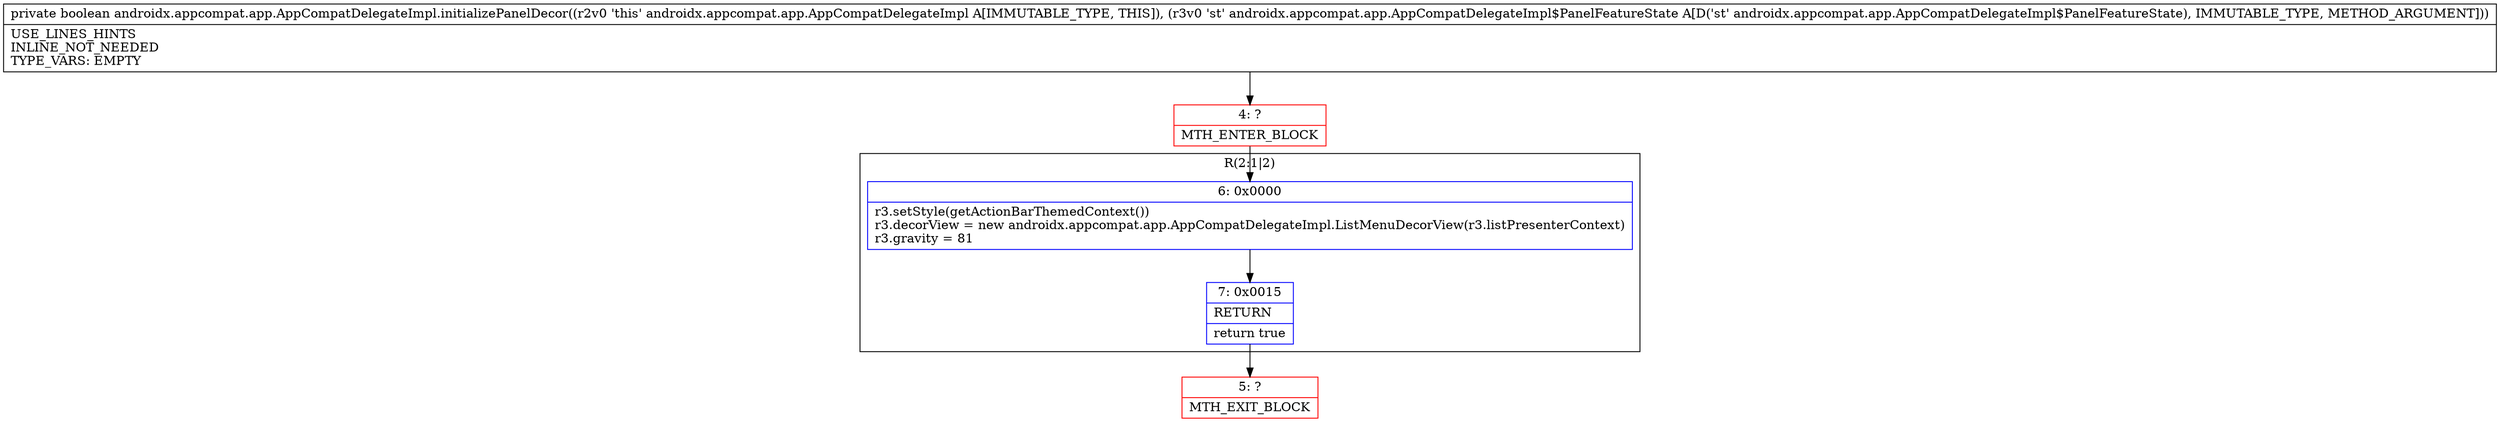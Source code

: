 digraph "CFG forandroidx.appcompat.app.AppCompatDelegateImpl.initializePanelDecor(Landroidx\/appcompat\/app\/AppCompatDelegateImpl$PanelFeatureState;)Z" {
subgraph cluster_Region_904761804 {
label = "R(2:1|2)";
node [shape=record,color=blue];
Node_6 [shape=record,label="{6\:\ 0x0000|r3.setStyle(getActionBarThemedContext())\lr3.decorView = new androidx.appcompat.app.AppCompatDelegateImpl.ListMenuDecorView(r3.listPresenterContext)\lr3.gravity = 81\l}"];
Node_7 [shape=record,label="{7\:\ 0x0015|RETURN\l|return true\l}"];
}
Node_4 [shape=record,color=red,label="{4\:\ ?|MTH_ENTER_BLOCK\l}"];
Node_5 [shape=record,color=red,label="{5\:\ ?|MTH_EXIT_BLOCK\l}"];
MethodNode[shape=record,label="{private boolean androidx.appcompat.app.AppCompatDelegateImpl.initializePanelDecor((r2v0 'this' androidx.appcompat.app.AppCompatDelegateImpl A[IMMUTABLE_TYPE, THIS]), (r3v0 'st' androidx.appcompat.app.AppCompatDelegateImpl$PanelFeatureState A[D('st' androidx.appcompat.app.AppCompatDelegateImpl$PanelFeatureState), IMMUTABLE_TYPE, METHOD_ARGUMENT]))  | USE_LINES_HINTS\lINLINE_NOT_NEEDED\lTYPE_VARS: EMPTY\l}"];
MethodNode -> Node_4;Node_6 -> Node_7;
Node_7 -> Node_5;
Node_4 -> Node_6;
}

